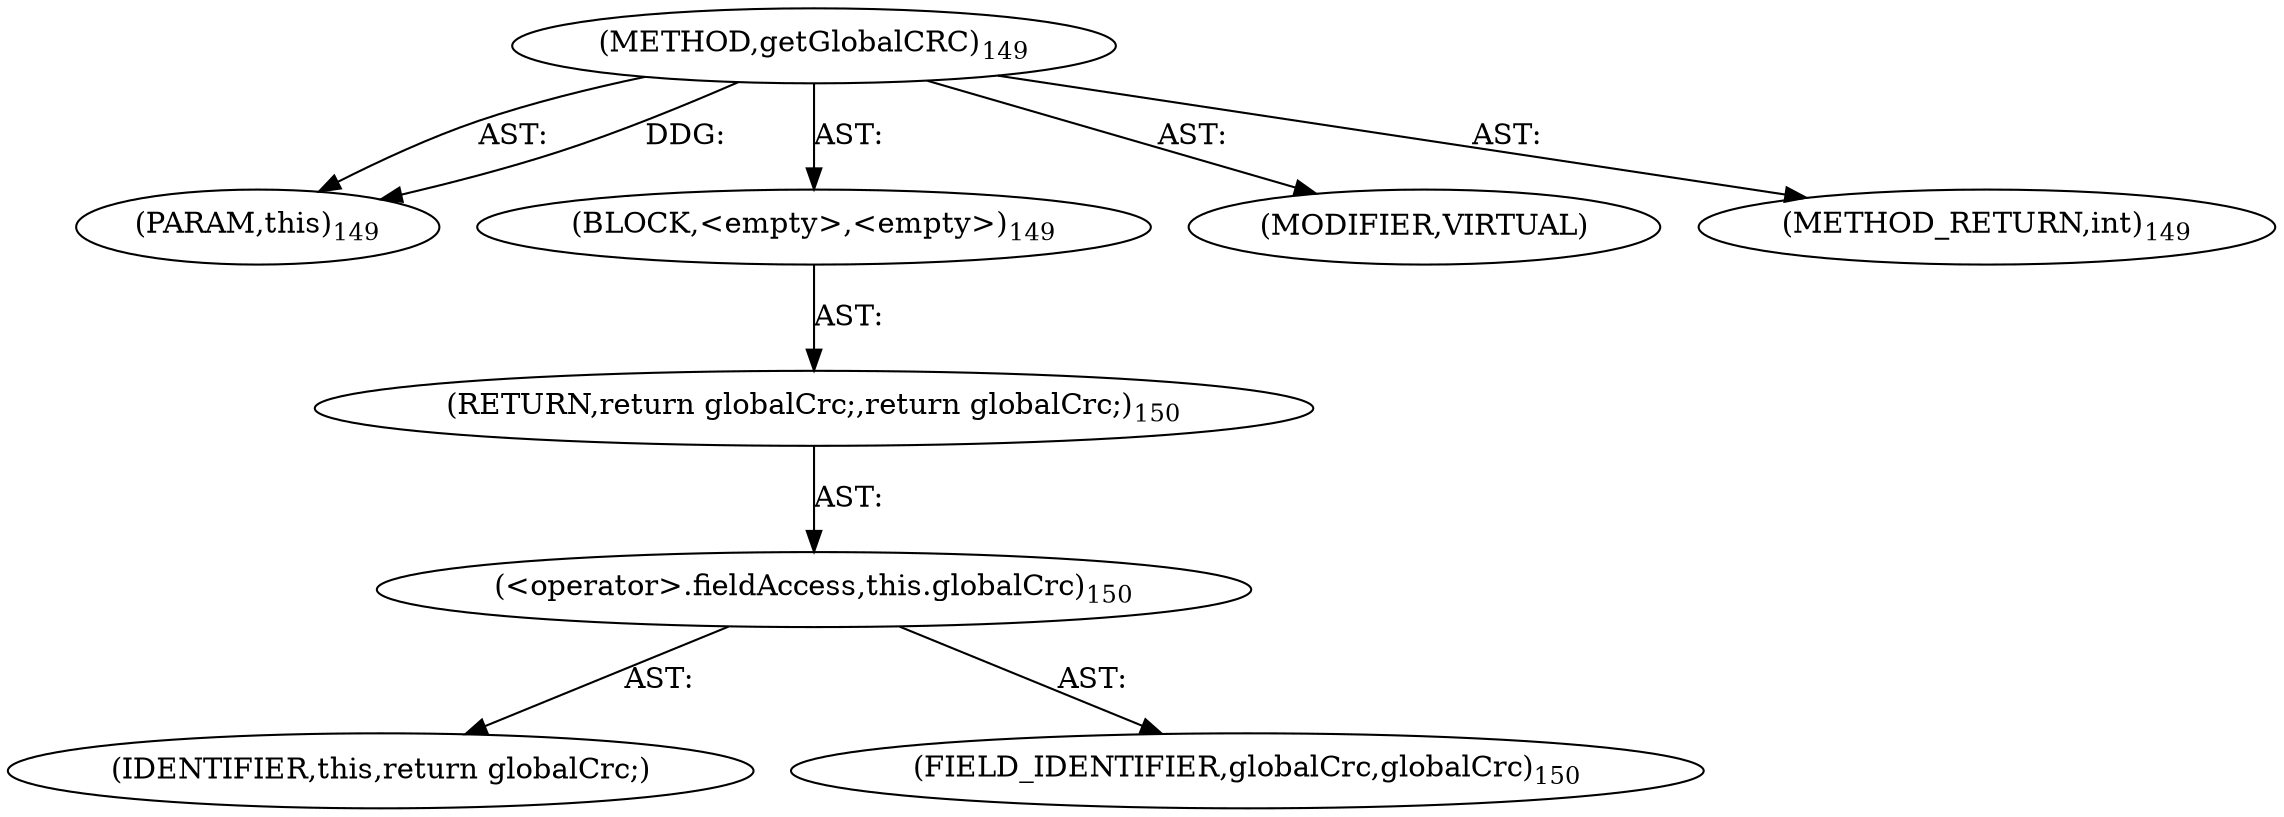 digraph "getGlobalCRC" {  
"111669149699" [label = <(METHOD,getGlobalCRC)<SUB>149</SUB>> ]
"115964116995" [label = <(PARAM,this)<SUB>149</SUB>> ]
"25769803779" [label = <(BLOCK,&lt;empty&gt;,&lt;empty&gt;)<SUB>149</SUB>> ]
"146028888065" [label = <(RETURN,return globalCrc;,return globalCrc;)<SUB>150</SUB>> ]
"30064771077" [label = <(&lt;operator&gt;.fieldAccess,this.globalCrc)<SUB>150</SUB>> ]
"68719476739" [label = <(IDENTIFIER,this,return globalCrc;)> ]
"55834574850" [label = <(FIELD_IDENTIFIER,globalCrc,globalCrc)<SUB>150</SUB>> ]
"133143986182" [label = <(MODIFIER,VIRTUAL)> ]
"128849018883" [label = <(METHOD_RETURN,int)<SUB>149</SUB>> ]
  "111669149699" -> "115964116995"  [ label = "AST: "] 
  "111669149699" -> "25769803779"  [ label = "AST: "] 
  "111669149699" -> "133143986182"  [ label = "AST: "] 
  "111669149699" -> "128849018883"  [ label = "AST: "] 
  "25769803779" -> "146028888065"  [ label = "AST: "] 
  "146028888065" -> "30064771077"  [ label = "AST: "] 
  "30064771077" -> "68719476739"  [ label = "AST: "] 
  "30064771077" -> "55834574850"  [ label = "AST: "] 
  "111669149699" -> "115964116995"  [ label = "DDG: "] 
}
